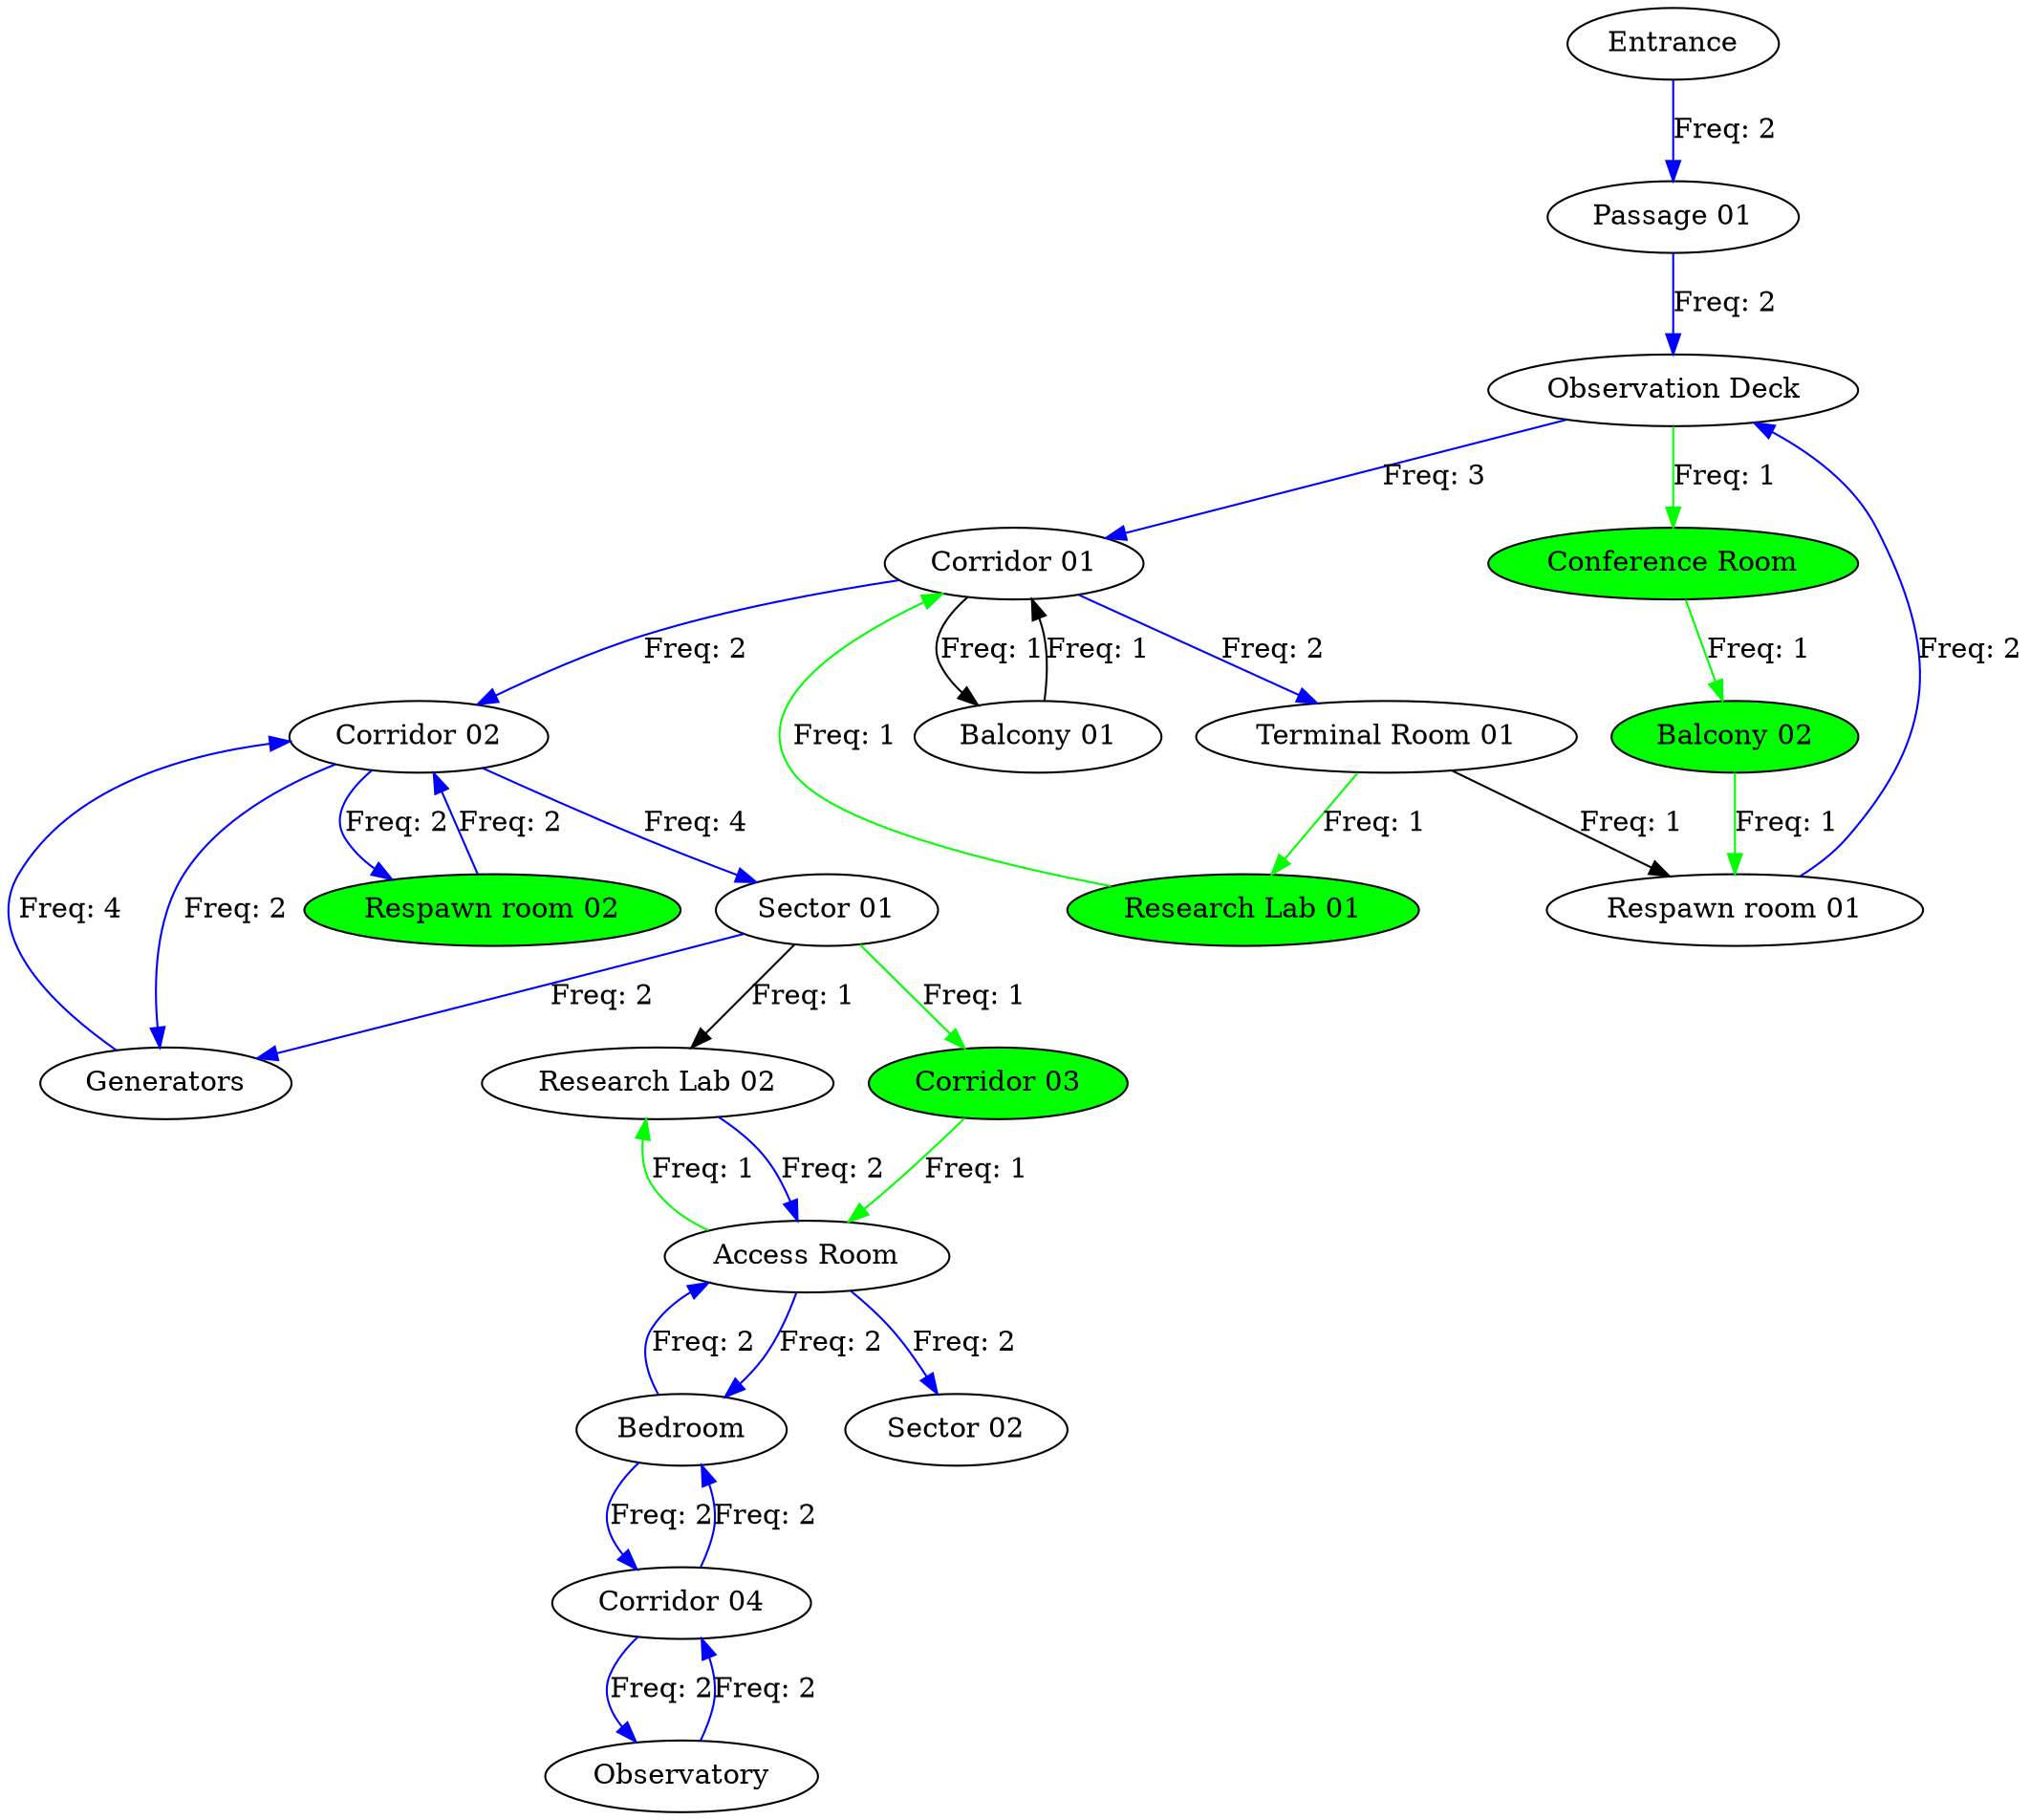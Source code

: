 // ['Gats Test 1', 'Gats Test 2']
digraph {
	Entrance [label=Entrance]
	"Passage 01" [label="Passage 01"]
	"Observation Deck" [label="Observation Deck"]
	"Corridor 01" [label="Corridor 01"]
	"Terminal Room 01" [label="Terminal Room 01"]
	"Respawn room 01" [label="Respawn room 01"]
	"Balcony 01" [label="Balcony 01"]
	"Corridor 02" [label="Corridor 02"]
	"Sector 01" [label="Sector 01"]
	Generators [label=Generators]
	"Research Lab 02" [label="Research Lab 02"]
	"Access Room" [label="Access Room"]
	Bedroom [label=Bedroom]
	"Corridor 04" [label="Corridor 04"]
	Observatory [label=Observatory]
	"Sector 02" [label="Sector 02"]
	"Conference Room" [label="Conference Room" fillcolor=green style=filled]
	"Balcony 02" [label="Balcony 02" fillcolor=green style=filled]
	"Research Lab 01" [label="Research Lab 01" fillcolor=green style=filled]
	"Respawn room 02" [label="Respawn room 02" fillcolor=green style=filled]
	"Corridor 03" [label="Corridor 03" fillcolor=green style=filled]
	Entrance -> "Passage 01" [label="Freq: 2" color=blue constraint=true]
	"Passage 01" -> "Observation Deck" [label="Freq: 2" color=blue constraint=true]
	"Observation Deck" -> "Corridor 01" [label="Freq: 3" color=blue constraint=true]
	"Corridor 01" -> "Terminal Room 01" [label="Freq: 2" color=blue constraint=true]
	"Terminal Room 01" -> "Respawn room 01" [label="Freq: 1" color=black constraint=true]
	"Respawn room 01" -> "Observation Deck" [label="Freq: 2" color=blue constraint=true]
	"Corridor 01" -> "Balcony 01" [label="Freq: 1" color=black constraint=true]
	"Balcony 01" -> "Corridor 01" [label="Freq: 1" color=black constraint=true]
	"Corridor 01" -> "Corridor 02" [label="Freq: 2" color=blue constraint=true]
	"Corridor 02" -> "Sector 01" [label="Freq: 4" color=blue constraint=true]
	"Sector 01" -> Generators [label="Freq: 2" color=blue constraint=true]
	Generators -> "Corridor 02" [label="Freq: 4" color=blue constraint=true]
	"Sector 01" -> "Research Lab 02" [label="Freq: 1" color=black constraint=true]
	"Research Lab 02" -> "Access Room" [label="Freq: 2" color=blue constraint=true]
	"Access Room" -> Bedroom [label="Freq: 2" color=blue constraint=true]
	Bedroom -> "Corridor 04" [label="Freq: 2" color=blue constraint=true]
	"Corridor 04" -> Observatory [label="Freq: 2" color=blue constraint=true]
	Observatory -> "Corridor 04" [label="Freq: 2" color=blue constraint=true]
	"Corridor 04" -> Bedroom [label="Freq: 2" color=blue constraint=true]
	Bedroom -> "Access Room" [label="Freq: 2" color=blue constraint=true]
	"Access Room" -> "Sector 02" [label="Freq: 2" color=blue constraint=true]
	"Observation Deck" -> "Conference Room" [label="Freq: 1" color=green constraint=true]
	"Conference Room" -> "Balcony 02" [label="Freq: 1" color=green constraint=true]
	"Balcony 02" -> "Respawn room 01" [label="Freq: 1" color=green constraint=true]
	"Terminal Room 01" -> "Research Lab 01" [label="Freq: 1" color=green constraint=true]
	"Research Lab 01" -> "Corridor 01" [label="Freq: 1" color=green constraint=true]
	"Corridor 02" -> "Respawn room 02" [label="Freq: 2" color=blue constraint=true]
	"Respawn room 02" -> "Corridor 02" [label="Freq: 2" color=blue constraint=true]
	"Corridor 02" -> Generators [label="Freq: 2" color=blue constraint=true]
	"Sector 01" -> "Corridor 03" [label="Freq: 1" color=green constraint=true]
	"Corridor 03" -> "Access Room" [label="Freq: 1" color=green constraint=true]
	"Access Room" -> "Research Lab 02" [label="Freq: 1" color=green constraint=true]
}
